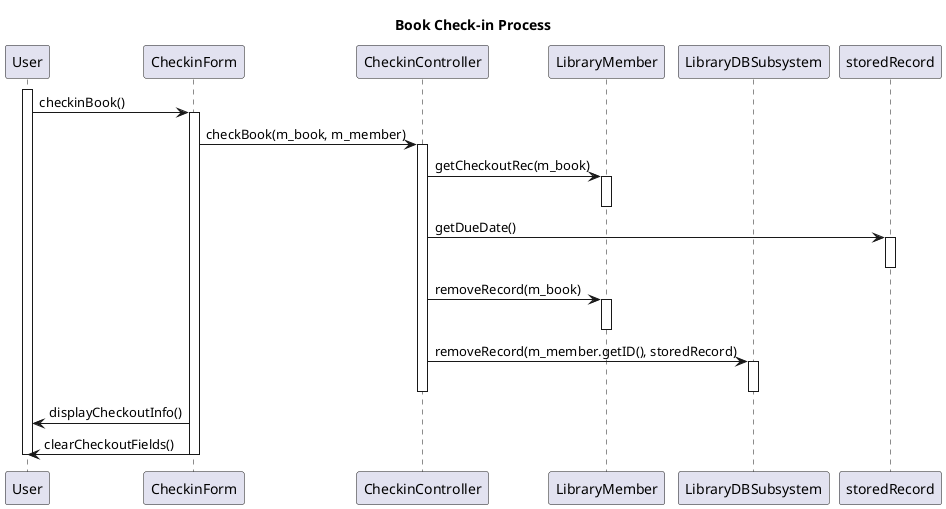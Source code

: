 @startuml Book Check-in Process

title Book Check-in Process

participant User
participant CheckinForm
participant CheckinController
participant LibraryMember
participant LibraryDBSubsystem

activate User
    User -> CheckinForm: checkinBook()
    activate CheckinForm
        CheckinForm -> CheckinController: checkBook(m_book, m_member)
        activate CheckinController
            CheckinController -> LibraryMember: getCheckoutRec(m_book)
            activate LibraryMember
            deactivate LibraryMember
            CheckinController -> storedRecord: getDueDate()
            activate storedRecord
            deactivate storedRecord
            CheckinController -> LibraryMember: removeRecord(m_book)
            activate LibraryMember
            deactivate LibraryMember
            CheckinController -> LibraryDBSubsystem: removeRecord(m_member.getID(), storedRecord)
            activate LibraryDBSubsystem
            deactivate LibraryDBSubsystem
        deactivate CheckinController
        CheckinForm -> User: displayCheckoutInfo()
        CheckinForm -> User: clearCheckoutFields()
    deactivate CheckinForm
deactivate User

@enduml
